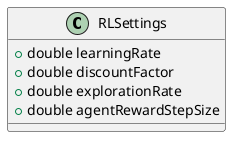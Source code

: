 @startuml
'https://plantuml.com/class-diagram

class RLSettings {
    +double learningRate
    +double discountFactor
    +double explorationRate
    +double agentRewardStepSize
}

@enduml